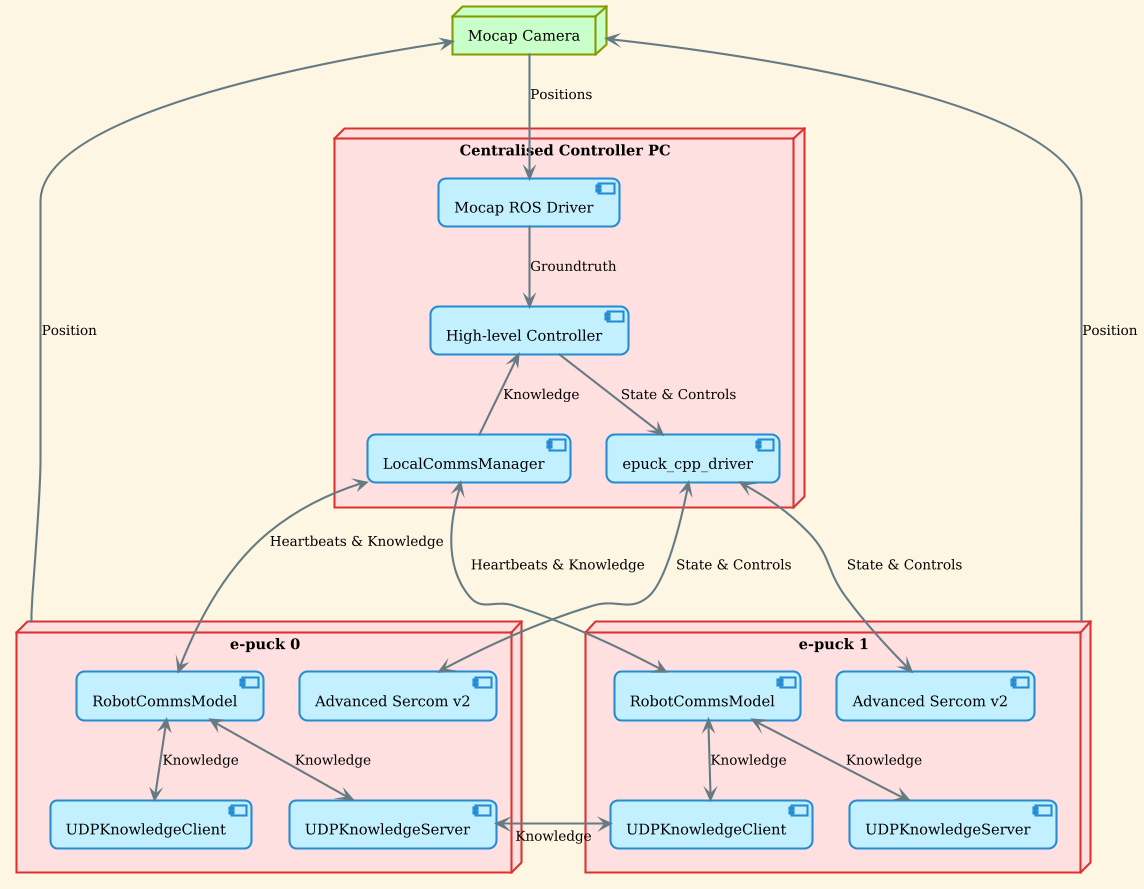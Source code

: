 @startuml

!theme sunlust

!$enable_digital_twin = 0

node "Mocap Camera"

node "Centralised Controller PC" as PC {
  component "LocalCommsManager"

  component "High-level Controller"

  component "epuck_cpp_driver"

  component "Mocap ROS Driver"
}

node "e-puck 0" {
  !if ($enable_digital_twin == 0)
    component "RobotCommsModel" as epuck0RobotCommsModel
    component "UDPKnowledgeServer" as epuck0UDPKnowledgeServer
    component "UDPKnowledgeClient" as epuck0UDPKnowledgeClient
    component "Advanced Sercom v2" as epuck0AdvancedSercom
  !endif
}

node "e-puck 1" {
  !if ($enable_digital_twin == 0)
    component "RobotCommsModel" as epuck1RobotCommsModel
    component "UDPKnowledgeServer" as epuck1UDPKnowledgeServer
    component "UDPKnowledgeClient" as epuck1UDPKnowledgeClient
    component "Advanced Sercom v2" as epuck1AdvancedSercom
  !endif
}

"Mocap Camera" <-- "e-puck 0": Position
"Mocap Camera" <-- "e-puck 1": Position
"Mocap Camera" --> "Mocap ROS Driver": Positions
"Mocap ROS Driver" --> "High-level Controller": Groundtruth

' Simplify the diagram by hiding the UDP knowledge server and client connections if the digital twin is disabled
!if ($enable_digital_twin == 0)
  "High-level Controller" --> "epuck_cpp_driver": State & Controls
  "High-level Controller" <-- "LocalCommsManager": Knowledge
  PC -[hidden]-> "e-puck 0"
  PC -[hidden]-> "e-puck 1"
  "e-puck 0" -[hidden]> "e-puck 1"

  "epuck_cpp_driver" <--> epuck0AdvancedSercom: State & Controls
  "epuck_cpp_driver" <--> epuck1AdvancedSercom: State & Controls
  "LocalCommsManager" <--> epuck0RobotCommsModel: Heartbeats & Knowledge\n\n\n
  "LocalCommsManager" <--> epuck1RobotCommsModel: Heartbeats & Knowledge
  epuck0RobotCommsModel <--> epuck0UDPKnowledgeServer: Knowledge
  epuck0RobotCommsModel <--> epuck0UDPKnowledgeClient: Knowledge
  epuck1RobotCommsModel <--> epuck1UDPKnowledgeClient: Knowledge
  epuck1RobotCommsModel <--> epuck1UDPKnowledgeServer: Knowledge
  epuck0UDPKnowledgeServer <-> epuck1UDPKnowledgeClient: Knowledge
  epuck0UDPKnowledgeClient -[hidden]> epuck0UDPKnowledgeServer
  epuck1UDPKnowledgeClient -[hidden]> epuck1UDPKnowledgeServer
!else
  "epuck_cpp_driver" <-- "High-level Controller": State & Controls
  "High-level Controller" <- "LocalCommsManager": Knowledge
  "epuck_cpp_driver" <-> "e-puck 0": State & Controls
  "epuck_cpp_driver" <-down-> "e-puck 1": State & Controls
  "LocalCommsManager" <-up-> "e-puck 0": Heartbeats
  "LocalCommsManager" <-> "e-puck 1": Heartbeats
  "e-puck 0" <--> "e-puck 1": Knowledge
!endif



' Only show the Gazebo digital twin if enabled
!if ($enable_digital_twin == 1)
  node "Gazebo Digital Twin" as Gazebo {
    component "LocalCommsManager" as gzLocalCommsManager

    node "e-puck 0" as simEpuck0 {
      component "RobotCommsModel" as simEpuck0RobotCommsModel
      component "GZKnowledgeServer" as simEpuck0GZKnowledgeServer
      component "GZKnowledgeClient" as simEpuck0GZKnowledgeClient
    }

    node "e-puck 1" as simEpuck1 {
      component "RobotCommsModel" as simEpuck1RobotCommsModel
      component "GZKnowledgeServer" as simEpuck1GZKnowledgeServer
      component "GZKnowledgeClient" as simEpuck1GZKnowledgeClient
    }
  }

  "High-level Controller" --> Gazebo: State & Controls

  gzLocalCommsManager <--> simEpuck0RobotCommsModel: Heartbeats
  gzLocalCommsManager <--> simEpuck1RobotCommsModel: Heartbeats
  simEpuck0RobotCommsModel <--> simEpuck0GZKnowledgeServer: Knowledge
  simEpuck0RobotCommsModel <--> simEpuck0GZKnowledgeClient: Knowledge
  simEpuck1RobotCommsModel <--> simEpuck1GZKnowledgeClient: Knowledge
  simEpuck1RobotCommsModel <--> simEpuck1GZKnowledgeServer: Knowledge
  simEpuck0GZKnowledgeServer <-> simEpuck1GZKnowledgeClient: Knowledge

  simEpuck0 -[hidden]> simEpuck1
  simEpuck0GZKnowledgeClient -[hidden]> simEpuck0GZKnowledgeServer
  simEpuck1GZKnowledgeClient -[hidden]> simEpuck1GZKnowledgeServer
!endif

@enduml
